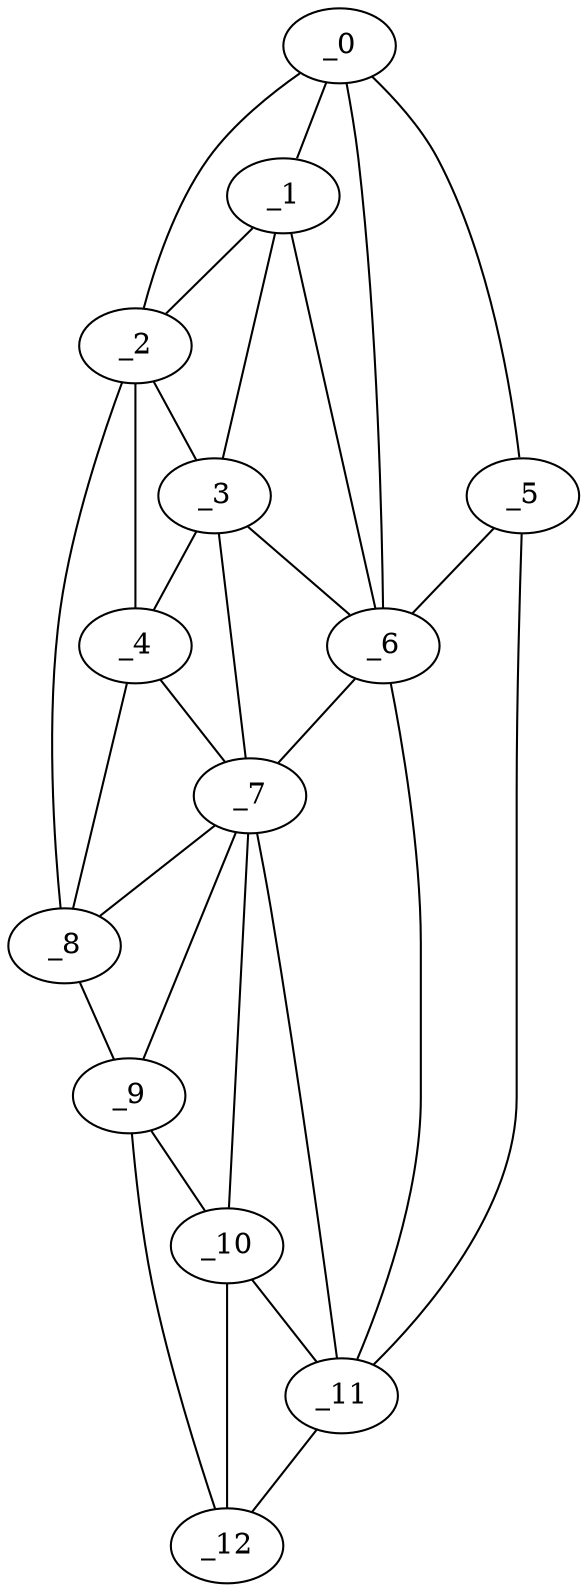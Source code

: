 graph "obj51__355.gxl" {
	_0	 [x=5,
		y=79];
	_1	 [x=14,
		y=82];
	_0 -- _1	 [valence=2];
	_2	 [x=18,
		y=119];
	_0 -- _2	 [valence=1];
	_5	 [x=60,
		y=8];
	_0 -- _5	 [valence=1];
	_6	 [x=63,
		y=19];
	_0 -- _6	 [valence=1];
	_1 -- _2	 [valence=1];
	_3	 [x=57,
		y=80];
	_1 -- _3	 [valence=2];
	_1 -- _6	 [valence=1];
	_2 -- _3	 [valence=2];
	_4	 [x=57,
		y=117];
	_2 -- _4	 [valence=2];
	_8	 [x=79,
		y=116];
	_2 -- _8	 [valence=1];
	_3 -- _4	 [valence=2];
	_3 -- _6	 [valence=2];
	_7	 [x=74,
		y=79];
	_3 -- _7	 [valence=1];
	_4 -- _7	 [valence=2];
	_4 -- _8	 [valence=2];
	_5 -- _6	 [valence=1];
	_11	 [x=120,
		y=60];
	_5 -- _11	 [valence=1];
	_6 -- _7	 [valence=1];
	_6 -- _11	 [valence=2];
	_7 -- _8	 [valence=2];
	_9	 [x=118,
		y=114];
	_7 -- _9	 [valence=2];
	_10	 [x=119,
		y=75];
	_7 -- _10	 [valence=1];
	_7 -- _11	 [valence=2];
	_8 -- _9	 [valence=1];
	_9 -- _10	 [valence=1];
	_12	 [x=126,
		y=72];
	_9 -- _12	 [valence=1];
	_10 -- _11	 [valence=2];
	_10 -- _12	 [valence=2];
	_11 -- _12	 [valence=1];
}
